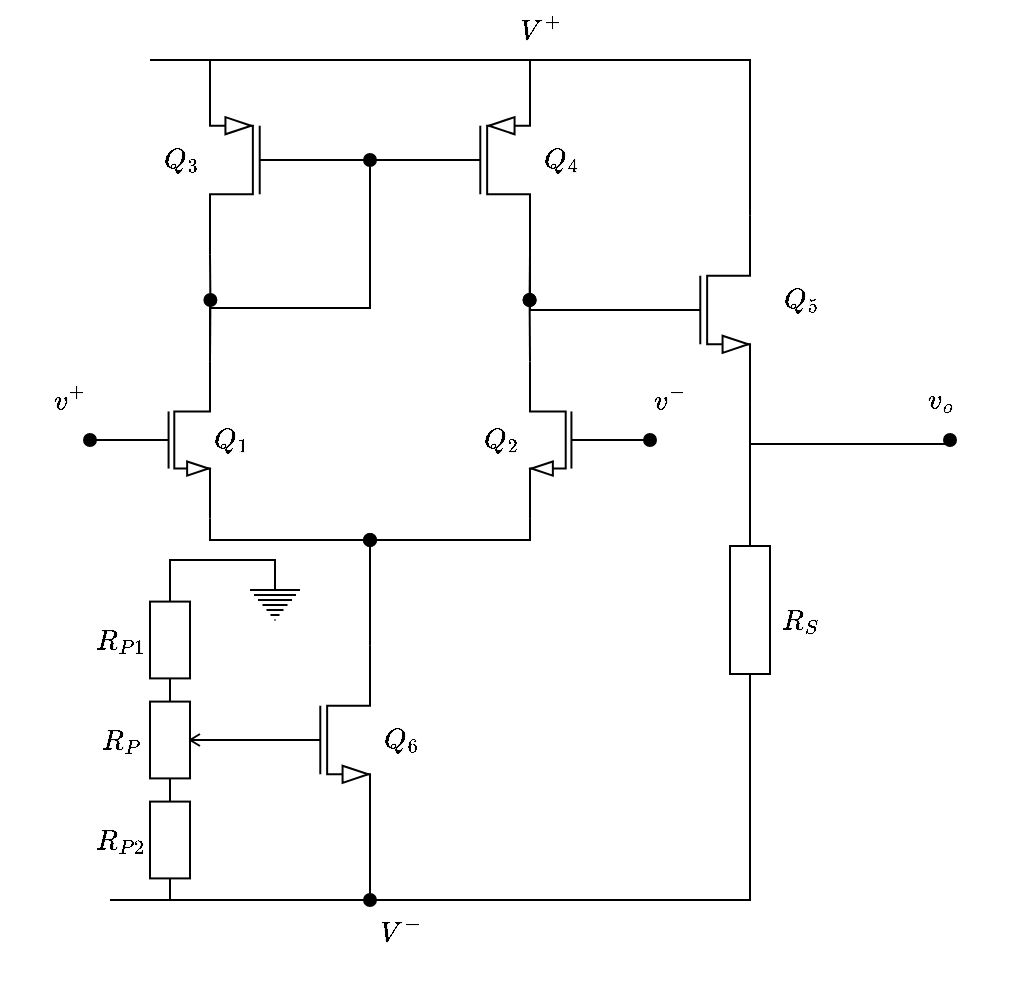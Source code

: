 <mxfile version="20.3.0" type="device"><diagram id="LkFIIy9LK7JnNjvJRmfR" name="Page-1"><mxGraphModel dx="981" dy="591" grid="1" gridSize="10" guides="1" tooltips="1" connect="1" arrows="1" fold="1" page="1" pageScale="1" pageWidth="850" pageHeight="1100" math="1" shadow="0"><root><mxCell id="0"/><mxCell id="1" parent="0"/><mxCell id="dCGIBxwbdqMNx9Awpwr4-11" style="edgeStyle=orthogonalEdgeStyle;rounded=0;orthogonalLoop=1;jettySize=auto;html=1;exitX=1;exitY=0;exitDx=0;exitDy=0;exitPerimeter=0;endArrow=oval;endFill=1;" parent="1" source="dCGIBxwbdqMNx9Awpwr4-4" edge="1"><mxGeometry relative="1" as="geometry"><mxPoint x="160.2" y="200" as="targetPoint"/></mxGeometry></mxCell><mxCell id="dCGIBxwbdqMNx9Awpwr4-18" style="edgeStyle=orthogonalEdgeStyle;rounded=0;orthogonalLoop=1;jettySize=auto;html=1;exitX=1;exitY=1;exitDx=0;exitDy=0;exitPerimeter=0;endArrow=oval;endFill=1;" parent="1" source="dCGIBxwbdqMNx9Awpwr4-4" edge="1"><mxGeometry relative="1" as="geometry"><mxPoint x="240" y="320" as="targetPoint"/><Array as="points"><mxPoint x="160" y="320"/></Array></mxGeometry></mxCell><mxCell id="5Oh2zkjjdpnxXdgcS98b-6" style="edgeStyle=orthogonalEdgeStyle;rounded=0;orthogonalLoop=1;jettySize=auto;html=1;exitX=0;exitY=0.5;exitDx=0;exitDy=0;exitPerimeter=0;endArrow=oval;endFill=1;" edge="1" parent="1" source="dCGIBxwbdqMNx9Awpwr4-4"><mxGeometry relative="1" as="geometry"><mxPoint x="100" y="270" as="targetPoint"/></mxGeometry></mxCell><mxCell id="dCGIBxwbdqMNx9Awpwr4-4" value="" style="verticalLabelPosition=bottom;shadow=0;dashed=0;align=center;html=1;verticalAlign=top;shape=mxgraph.electrical.transistors.nmos;pointerEvents=1;" parent="1" vertex="1"><mxGeometry x="110" y="220" width="50" height="100" as="geometry"/></mxCell><mxCell id="dCGIBxwbdqMNx9Awpwr4-17" style="edgeStyle=orthogonalEdgeStyle;rounded=0;orthogonalLoop=1;jettySize=auto;html=1;exitX=1;exitY=0;exitDx=0;exitDy=0;exitPerimeter=0;endArrow=oval;endFill=1;" parent="1" source="dCGIBxwbdqMNx9Awpwr4-5" edge="1"><mxGeometry relative="1" as="geometry"><mxPoint x="319.81" y="200" as="targetPoint"/></mxGeometry></mxCell><mxCell id="dCGIBxwbdqMNx9Awpwr4-19" style="edgeStyle=orthogonalEdgeStyle;rounded=0;orthogonalLoop=1;jettySize=auto;html=1;exitX=1;exitY=1;exitDx=0;exitDy=0;exitPerimeter=0;endArrow=oval;endFill=1;" parent="1" source="dCGIBxwbdqMNx9Awpwr4-5" edge="1"><mxGeometry relative="1" as="geometry"><mxPoint x="240" y="320" as="targetPoint"/><Array as="points"><mxPoint x="320" y="320"/></Array></mxGeometry></mxCell><mxCell id="5Oh2zkjjdpnxXdgcS98b-7" style="edgeStyle=orthogonalEdgeStyle;rounded=0;orthogonalLoop=1;jettySize=auto;html=1;exitX=0;exitY=0.5;exitDx=0;exitDy=0;exitPerimeter=0;endArrow=oval;endFill=1;" edge="1" parent="1" source="dCGIBxwbdqMNx9Awpwr4-5"><mxGeometry relative="1" as="geometry"><mxPoint x="380" y="270" as="targetPoint"/></mxGeometry></mxCell><mxCell id="dCGIBxwbdqMNx9Awpwr4-5" value="" style="verticalLabelPosition=bottom;shadow=0;dashed=0;align=center;html=1;verticalAlign=top;shape=mxgraph.electrical.transistors.nmos;pointerEvents=1;flipH=1;" parent="1" vertex="1"><mxGeometry x="320" y="220" width="50" height="100" as="geometry"/></mxCell><mxCell id="dCGIBxwbdqMNx9Awpwr4-10" style="edgeStyle=orthogonalEdgeStyle;rounded=0;orthogonalLoop=1;jettySize=auto;html=1;exitX=1;exitY=1;exitDx=0;exitDy=0;exitPerimeter=0;endArrow=none;endFill=0;" parent="1" source="dCGIBxwbdqMNx9Awpwr4-6" edge="1"><mxGeometry relative="1" as="geometry"><mxPoint x="160.2" y="200" as="targetPoint"/></mxGeometry></mxCell><mxCell id="dCGIBxwbdqMNx9Awpwr4-40" style="edgeStyle=orthogonalEdgeStyle;rounded=0;orthogonalLoop=1;jettySize=auto;html=1;exitX=0;exitY=0.5;exitDx=0;exitDy=0;exitPerimeter=0;entryX=0;entryY=0.5;entryDx=0;entryDy=0;entryPerimeter=0;startArrow=none;startFill=0;endArrow=none;endFill=0;" parent="1" source="dCGIBxwbdqMNx9Awpwr4-6" target="dCGIBxwbdqMNx9Awpwr4-7" edge="1"><mxGeometry relative="1" as="geometry"/></mxCell><mxCell id="dCGIBxwbdqMNx9Awpwr4-41" style="edgeStyle=orthogonalEdgeStyle;rounded=0;orthogonalLoop=1;jettySize=auto;html=1;exitX=1;exitY=0;exitDx=0;exitDy=0;exitPerimeter=0;entryX=1;entryY=0;entryDx=0;entryDy=0;entryPerimeter=0;startArrow=none;startFill=0;endArrow=none;endFill=0;" parent="1" source="dCGIBxwbdqMNx9Awpwr4-6" target="dCGIBxwbdqMNx9Awpwr4-7" edge="1"><mxGeometry relative="1" as="geometry"><Array as="points"><mxPoint x="160" y="80"/><mxPoint x="320" y="80"/></Array></mxGeometry></mxCell><mxCell id="dCGIBxwbdqMNx9Awpwr4-46" style="edgeStyle=orthogonalEdgeStyle;rounded=0;orthogonalLoop=1;jettySize=auto;html=1;exitX=1;exitY=0;exitDx=0;exitDy=0;exitPerimeter=0;startArrow=none;startFill=0;endArrow=none;endFill=0;" parent="1" source="dCGIBxwbdqMNx9Awpwr4-6" edge="1"><mxGeometry relative="1" as="geometry"><mxPoint x="130" y="80" as="targetPoint"/><Array as="points"><mxPoint x="160" y="80"/><mxPoint x="130" y="80"/></Array></mxGeometry></mxCell><mxCell id="dCGIBxwbdqMNx9Awpwr4-47" style="edgeStyle=orthogonalEdgeStyle;rounded=0;orthogonalLoop=1;jettySize=auto;html=1;exitX=0;exitY=0.5;exitDx=0;exitDy=0;exitPerimeter=0;entryX=1;entryY=0;entryDx=0;entryDy=0;entryPerimeter=0;startArrow=none;startFill=0;endArrow=none;endFill=0;" parent="1" source="dCGIBxwbdqMNx9Awpwr4-6" target="dCGIBxwbdqMNx9Awpwr4-4" edge="1"><mxGeometry relative="1" as="geometry"/></mxCell><mxCell id="dCGIBxwbdqMNx9Awpwr4-6" value="" style="verticalLabelPosition=bottom;shadow=0;dashed=0;align=center;html=1;verticalAlign=top;shape=mxgraph.electrical.transistors.pmos;pointerEvents=1;flipV=0;flipH=1;" parent="1" vertex="1"><mxGeometry x="160" y="80" width="60" height="100" as="geometry"/></mxCell><mxCell id="dCGIBxwbdqMNx9Awpwr4-16" style="edgeStyle=orthogonalEdgeStyle;rounded=0;orthogonalLoop=1;jettySize=auto;html=1;exitX=1;exitY=1;exitDx=0;exitDy=0;exitPerimeter=0;endArrow=oval;endFill=1;" parent="1" source="dCGIBxwbdqMNx9Awpwr4-7" edge="1"><mxGeometry relative="1" as="geometry"><mxPoint x="319.81" y="200" as="targetPoint"/></mxGeometry></mxCell><mxCell id="dCGIBxwbdqMNx9Awpwr4-44" style="edgeStyle=orthogonalEdgeStyle;rounded=0;orthogonalLoop=1;jettySize=auto;html=1;exitX=1;exitY=1;exitDx=0;exitDy=0;exitPerimeter=0;entryX=0;entryY=0.5;entryDx=0;entryDy=0;entryPerimeter=0;startArrow=none;startFill=0;endArrow=none;endFill=0;" parent="1" source="dCGIBxwbdqMNx9Awpwr4-7" target="dCGIBxwbdqMNx9Awpwr4-43" edge="1"><mxGeometry relative="1" as="geometry"/></mxCell><mxCell id="dCGIBxwbdqMNx9Awpwr4-45" style="edgeStyle=orthogonalEdgeStyle;rounded=0;orthogonalLoop=1;jettySize=auto;html=1;exitX=1;exitY=0;exitDx=0;exitDy=0;exitPerimeter=0;entryX=1;entryY=0;entryDx=0;entryDy=0;entryPerimeter=0;startArrow=none;startFill=0;endArrow=none;endFill=0;" parent="1" source="dCGIBxwbdqMNx9Awpwr4-7" target="dCGIBxwbdqMNx9Awpwr4-43" edge="1"><mxGeometry relative="1" as="geometry"><Array as="points"><mxPoint x="320" y="80"/><mxPoint x="430" y="80"/></Array></mxGeometry></mxCell><mxCell id="dCGIBxwbdqMNx9Awpwr4-48" style="edgeStyle=orthogonalEdgeStyle;rounded=0;orthogonalLoop=1;jettySize=auto;html=1;exitX=0;exitY=0.5;exitDx=0;exitDy=0;exitPerimeter=0;startArrow=none;startFill=0;endArrow=oval;endFill=1;" parent="1" source="dCGIBxwbdqMNx9Awpwr4-7" edge="1"><mxGeometry relative="1" as="geometry"><mxPoint x="240" y="130.111" as="targetPoint"/></mxGeometry></mxCell><mxCell id="dCGIBxwbdqMNx9Awpwr4-7" value="" style="verticalLabelPosition=bottom;shadow=0;dashed=0;align=center;html=1;verticalAlign=top;shape=mxgraph.electrical.transistors.pmos;pointerEvents=1;" parent="1" vertex="1"><mxGeometry x="260" y="80" width="60" height="100" as="geometry"/></mxCell><mxCell id="dCGIBxwbdqMNx9Awpwr4-22" style="edgeStyle=orthogonalEdgeStyle;rounded=0;orthogonalLoop=1;jettySize=auto;html=1;exitX=0;exitY=0.5;exitDx=0;exitDy=0;exitPerimeter=0;endArrow=oval;endFill=1;" parent="1" edge="1"><mxGeometry relative="1" as="geometry"><mxPoint x="240.2" y="320" as="targetPoint"/><mxPoint x="240" y="320" as="sourcePoint"/></mxGeometry></mxCell><mxCell id="dCGIBxwbdqMNx9Awpwr4-34" style="edgeStyle=orthogonalEdgeStyle;rounded=0;orthogonalLoop=1;jettySize=auto;html=1;exitX=1;exitY=1;exitDx=0;exitDy=0;exitPerimeter=0;endArrow=oval;endFill=1;" parent="1" source="dCGIBxwbdqMNx9Awpwr4-23" edge="1"><mxGeometry relative="1" as="geometry"><mxPoint x="240" y="500" as="targetPoint"/></mxGeometry></mxCell><mxCell id="dCGIBxwbdqMNx9Awpwr4-52" style="edgeStyle=orthogonalEdgeStyle;rounded=0;orthogonalLoop=1;jettySize=auto;html=1;exitX=1;exitY=1;exitDx=0;exitDy=0;exitPerimeter=0;entryX=1;entryY=0.5;entryDx=0;entryDy=0;entryPerimeter=0;startArrow=none;startFill=0;endArrow=none;endFill=0;" parent="1" source="dCGIBxwbdqMNx9Awpwr4-23" target="dCGIBxwbdqMNx9Awpwr4-50" edge="1"><mxGeometry relative="1" as="geometry"><Array as="points"><mxPoint x="240" y="500"/><mxPoint x="430" y="500"/></Array></mxGeometry></mxCell><mxCell id="LCT93xguYFCoUCvn0UVl-1" style="edgeStyle=orthogonalEdgeStyle;rounded=0;orthogonalLoop=1;jettySize=auto;html=1;exitX=1;exitY=0;exitDx=0;exitDy=0;exitPerimeter=0;entryX=1;entryY=1;entryDx=0;entryDy=0;entryPerimeter=0;endArrow=none;endFill=0;" parent="1" source="dCGIBxwbdqMNx9Awpwr4-23" target="dCGIBxwbdqMNx9Awpwr4-5" edge="1"><mxGeometry relative="1" as="geometry"><Array as="points"><mxPoint x="240" y="320"/><mxPoint x="320" y="320"/></Array></mxGeometry></mxCell><mxCell id="dCGIBxwbdqMNx9Awpwr4-23" value="" style="verticalLabelPosition=bottom;shadow=0;dashed=0;align=center;html=1;verticalAlign=top;shape=mxgraph.electrical.transistors.nmos;pointerEvents=1;" parent="1" vertex="1"><mxGeometry x="180" y="370" width="60" height="100" as="geometry"/></mxCell><mxCell id="dCGIBxwbdqMNx9Awpwr4-26" style="edgeStyle=orthogonalEdgeStyle;rounded=0;orthogonalLoop=1;jettySize=auto;html=1;exitX=0.5;exitY=1;exitDx=0;exitDy=0;exitPerimeter=0;entryX=0;entryY=0.5;entryDx=0;entryDy=0;entryPerimeter=0;endArrow=none;endFill=0;" parent="1" source="dCGIBxwbdqMNx9Awpwr4-25" target="dCGIBxwbdqMNx9Awpwr4-23" edge="1"><mxGeometry relative="1" as="geometry"/></mxCell><mxCell id="dCGIBxwbdqMNx9Awpwr4-32" style="edgeStyle=orthogonalEdgeStyle;rounded=0;orthogonalLoop=1;jettySize=auto;html=1;exitX=0;exitY=0.25;exitDx=0;exitDy=0;exitPerimeter=0;entryX=0;entryY=0.5;entryDx=0;entryDy=0;entryPerimeter=0;endArrow=none;endFill=0;" parent="1" source="dCGIBxwbdqMNx9Awpwr4-25" target="dCGIBxwbdqMNx9Awpwr4-31" edge="1"><mxGeometry relative="1" as="geometry"/></mxCell><mxCell id="dCGIBxwbdqMNx9Awpwr4-25" value="" style="pointerEvents=1;verticalLabelPosition=bottom;shadow=0;dashed=0;align=center;html=1;verticalAlign=top;shape=mxgraph.electrical.resistors.potentiometer_1;direction=north;" parent="1" vertex="1"><mxGeometry x="130" y="390" width="40" height="60" as="geometry"/></mxCell><mxCell id="dCGIBxwbdqMNx9Awpwr4-28" style="edgeStyle=orthogonalEdgeStyle;rounded=0;orthogonalLoop=1;jettySize=auto;html=1;exitX=1;exitY=0.5;exitDx=0;exitDy=0;exitPerimeter=0;entryX=1;entryY=0.25;entryDx=0;entryDy=0;entryPerimeter=0;endArrow=none;endFill=0;" parent="1" source="dCGIBxwbdqMNx9Awpwr4-27" target="dCGIBxwbdqMNx9Awpwr4-25" edge="1"><mxGeometry relative="1" as="geometry"/></mxCell><mxCell id="dCGIBxwbdqMNx9Awpwr4-38" style="edgeStyle=orthogonalEdgeStyle;rounded=0;orthogonalLoop=1;jettySize=auto;html=1;exitX=0;exitY=0.5;exitDx=0;exitDy=0;exitPerimeter=0;entryX=0.5;entryY=0;entryDx=0;entryDy=0;entryPerimeter=0;endArrow=none;endFill=0;" parent="1" source="dCGIBxwbdqMNx9Awpwr4-27" target="dCGIBxwbdqMNx9Awpwr4-37" edge="1"><mxGeometry relative="1" as="geometry"><Array as="points"><mxPoint x="140" y="330"/><mxPoint x="193" y="330"/></Array></mxGeometry></mxCell><mxCell id="dCGIBxwbdqMNx9Awpwr4-27" value="" style="pointerEvents=1;verticalLabelPosition=bottom;shadow=0;dashed=0;align=center;html=1;verticalAlign=top;shape=mxgraph.electrical.resistors.resistor_1;direction=south;" parent="1" vertex="1"><mxGeometry x="130" y="340" width="20" height="60" as="geometry"/></mxCell><mxCell id="dCGIBxwbdqMNx9Awpwr4-33" style="edgeStyle=orthogonalEdgeStyle;rounded=0;orthogonalLoop=1;jettySize=auto;html=1;exitX=1;exitY=0.5;exitDx=0;exitDy=0;exitPerimeter=0;entryX=1;entryY=1;entryDx=0;entryDy=0;entryPerimeter=0;endArrow=none;endFill=0;" parent="1" source="dCGIBxwbdqMNx9Awpwr4-31" target="dCGIBxwbdqMNx9Awpwr4-23" edge="1"><mxGeometry relative="1" as="geometry"><Array as="points"><mxPoint x="240" y="500"/></Array></mxGeometry></mxCell><mxCell id="5Oh2zkjjdpnxXdgcS98b-10" style="edgeStyle=orthogonalEdgeStyle;rounded=0;orthogonalLoop=1;jettySize=auto;html=1;exitX=1;exitY=0.5;exitDx=0;exitDy=0;exitPerimeter=0;endArrow=none;endFill=0;" edge="1" parent="1" source="dCGIBxwbdqMNx9Awpwr4-31"><mxGeometry relative="1" as="geometry"><mxPoint x="110" y="500.034" as="targetPoint"/></mxGeometry></mxCell><mxCell id="dCGIBxwbdqMNx9Awpwr4-31" value="" style="pointerEvents=1;verticalLabelPosition=bottom;shadow=0;dashed=0;align=center;html=1;verticalAlign=top;shape=mxgraph.electrical.resistors.resistor_1;direction=south;" parent="1" vertex="1"><mxGeometry x="130" y="440" width="20" height="60" as="geometry"/></mxCell><mxCell id="dCGIBxwbdqMNx9Awpwr4-35" value="$$V^-$$&lt;br&gt;&lt;svg style=&quot;vertical-align: 0px;&quot; xmlns:xlink=&quot;http://www.w3.org/1999/xlink&quot; viewBox=&quot;0 0 12 12&quot; role=&quot;img&quot; height=&quot;0.027ex&quot; width=&quot;0.027ex&quot; xmlns=&quot;http://www.w3.org/2000/svg&quot;&gt;&lt;defs&gt;&lt;/defs&gt;&lt;g transform=&quot;scale(1,-1)&quot; stroke-width=&quot;0&quot; fill=&quot;currentColor&quot; stroke=&quot;currentColor&quot;&gt;&lt;g data-mml-node=&quot;math&quot;&gt;&lt;/g&gt;&lt;/g&gt;&lt;/svg&gt;" style="text;html=1;align=center;verticalAlign=middle;resizable=0;points=[];autosize=1;strokeColor=none;fillColor=none;" parent="1" vertex="1"><mxGeometry x="220" y="510" width="70" height="40" as="geometry"/></mxCell><mxCell id="dCGIBxwbdqMNx9Awpwr4-37" value="" style="pointerEvents=1;verticalLabelPosition=bottom;shadow=0;dashed=0;align=center;html=1;verticalAlign=top;shape=mxgraph.electrical.signal_sources.protective_earth;direction=east;" parent="1" vertex="1"><mxGeometry x="180" y="340" width="25" height="20" as="geometry"/></mxCell><mxCell id="dCGIBxwbdqMNx9Awpwr4-51" style="edgeStyle=orthogonalEdgeStyle;rounded=0;orthogonalLoop=1;jettySize=auto;html=1;exitX=1;exitY=1;exitDx=0;exitDy=0;exitPerimeter=0;entryX=0;entryY=0.5;entryDx=0;entryDy=0;entryPerimeter=0;startArrow=none;startFill=0;endArrow=none;endFill=0;" parent="1" source="dCGIBxwbdqMNx9Awpwr4-43" target="dCGIBxwbdqMNx9Awpwr4-50" edge="1"><mxGeometry relative="1" as="geometry"/></mxCell><mxCell id="5Oh2zkjjdpnxXdgcS98b-9" style="edgeStyle=orthogonalEdgeStyle;rounded=0;orthogonalLoop=1;jettySize=auto;html=1;exitX=1;exitY=1;exitDx=0;exitDy=0;exitPerimeter=0;endArrow=oval;endFill=1;" edge="1" parent="1" source="dCGIBxwbdqMNx9Awpwr4-43"><mxGeometry relative="1" as="geometry"><mxPoint x="530" y="270.0" as="targetPoint"/><Array as="points"><mxPoint x="430" y="272"/><mxPoint x="530" y="272"/></Array></mxGeometry></mxCell><mxCell id="dCGIBxwbdqMNx9Awpwr4-43" value="" style="verticalLabelPosition=bottom;shadow=0;dashed=0;align=center;html=1;verticalAlign=top;shape=mxgraph.electrical.transistors.nmos;pointerEvents=1;" parent="1" vertex="1"><mxGeometry x="370" y="155" width="60" height="100" as="geometry"/></mxCell><mxCell id="dCGIBxwbdqMNx9Awpwr4-50" value="" style="pointerEvents=1;verticalLabelPosition=bottom;shadow=0;dashed=0;align=center;html=1;verticalAlign=top;shape=mxgraph.electrical.resistors.resistor_1;direction=south;" parent="1" vertex="1"><mxGeometry x="420" y="305" width="20" height="100" as="geometry"/></mxCell><mxCell id="dCGIBxwbdqMNx9Awpwr4-54" value="$$v_o$$" style="text;html=1;align=center;verticalAlign=middle;resizable=0;points=[];autosize=1;strokeColor=none;fillColor=none;" parent="1" vertex="1"><mxGeometry x="490" y="235" width="70" height="30" as="geometry"/></mxCell><mxCell id="dCGIBxwbdqMNx9Awpwr4-56" value="$$v^-$$" style="text;html=1;align=center;verticalAlign=middle;resizable=0;points=[];autosize=1;strokeColor=none;fillColor=none;" parent="1" vertex="1"><mxGeometry x="355" y="235" width="70" height="30" as="geometry"/></mxCell><mxCell id="dCGIBxwbdqMNx9Awpwr4-57" value="$$v^+$$" style="text;html=1;align=center;verticalAlign=middle;resizable=0;points=[];autosize=1;strokeColor=none;fillColor=none;" parent="1" vertex="1"><mxGeometry x="55" y="235" width="70" height="30" as="geometry"/></mxCell><mxCell id="dCGIBxwbdqMNx9Awpwr4-58" value="$$V^+$$" style="text;html=1;align=center;verticalAlign=middle;resizable=0;points=[];autosize=1;strokeColor=none;fillColor=none;" parent="1" vertex="1"><mxGeometry x="290" y="50" width="70" height="30" as="geometry"/></mxCell><mxCell id="YSRElwlQXL5Y-LFwqapU-1" value="$$Q_1$$" style="text;html=1;align=center;verticalAlign=middle;resizable=0;points=[];autosize=1;strokeColor=none;fillColor=none;" parent="1" vertex="1"><mxGeometry x="135" y="255" width="70" height="30" as="geometry"/></mxCell><mxCell id="YSRElwlQXL5Y-LFwqapU-2" value="$$Q_3$$" style="text;html=1;align=center;verticalAlign=middle;resizable=0;points=[];autosize=1;strokeColor=none;fillColor=none;" parent="1" vertex="1"><mxGeometry x="110" y="115" width="70" height="30" as="geometry"/></mxCell><mxCell id="YSRElwlQXL5Y-LFwqapU-3" value="$$Q_2$$" style="text;html=1;align=center;verticalAlign=middle;resizable=0;points=[];autosize=1;strokeColor=none;fillColor=none;" parent="1" vertex="1"><mxGeometry x="270" y="255" width="70" height="30" as="geometry"/></mxCell><mxCell id="YSRElwlQXL5Y-LFwqapU-4" value="$$Q_4$$" style="text;html=1;align=center;verticalAlign=middle;resizable=0;points=[];autosize=1;strokeColor=none;fillColor=none;" parent="1" vertex="1"><mxGeometry x="300" y="115" width="70" height="30" as="geometry"/></mxCell><mxCell id="YSRElwlQXL5Y-LFwqapU-5" value="$$Q_5$$" style="text;html=1;align=center;verticalAlign=middle;resizable=0;points=[];autosize=1;strokeColor=none;fillColor=none;" parent="1" vertex="1"><mxGeometry x="420" y="185" width="70" height="30" as="geometry"/></mxCell><mxCell id="YSRElwlQXL5Y-LFwqapU-6" value="$$Q_6$$" style="text;html=1;align=center;verticalAlign=middle;resizable=0;points=[];autosize=1;strokeColor=none;fillColor=none;" parent="1" vertex="1"><mxGeometry x="220" y="405" width="70" height="30" as="geometry"/></mxCell><mxCell id="YSRElwlQXL5Y-LFwqapU-7" value="$$R_S$$" style="text;html=1;align=center;verticalAlign=middle;resizable=0;points=[];autosize=1;strokeColor=none;fillColor=none;" parent="1" vertex="1"><mxGeometry x="420" y="345" width="70" height="30" as="geometry"/></mxCell><mxCell id="5Oh2zkjjdpnxXdgcS98b-1" value="$$R_{P1}$$" style="text;html=1;align=center;verticalAlign=middle;resizable=0;points=[];autosize=1;strokeColor=none;fillColor=none;" vertex="1" parent="1"><mxGeometry x="70" y="355" width="90" height="30" as="geometry"/></mxCell><mxCell id="5Oh2zkjjdpnxXdgcS98b-2" value="$$R_P$$" style="text;html=1;align=center;verticalAlign=middle;resizable=0;points=[];autosize=1;strokeColor=none;fillColor=none;" vertex="1" parent="1"><mxGeometry x="80" y="405" width="70" height="30" as="geometry"/></mxCell><mxCell id="5Oh2zkjjdpnxXdgcS98b-3" value="$$R_{P2}$$" style="text;html=1;align=center;verticalAlign=middle;resizable=0;points=[];autosize=1;strokeColor=none;fillColor=none;" vertex="1" parent="1"><mxGeometry x="70" y="455" width="90" height="30" as="geometry"/></mxCell></root></mxGraphModel></diagram></mxfile>